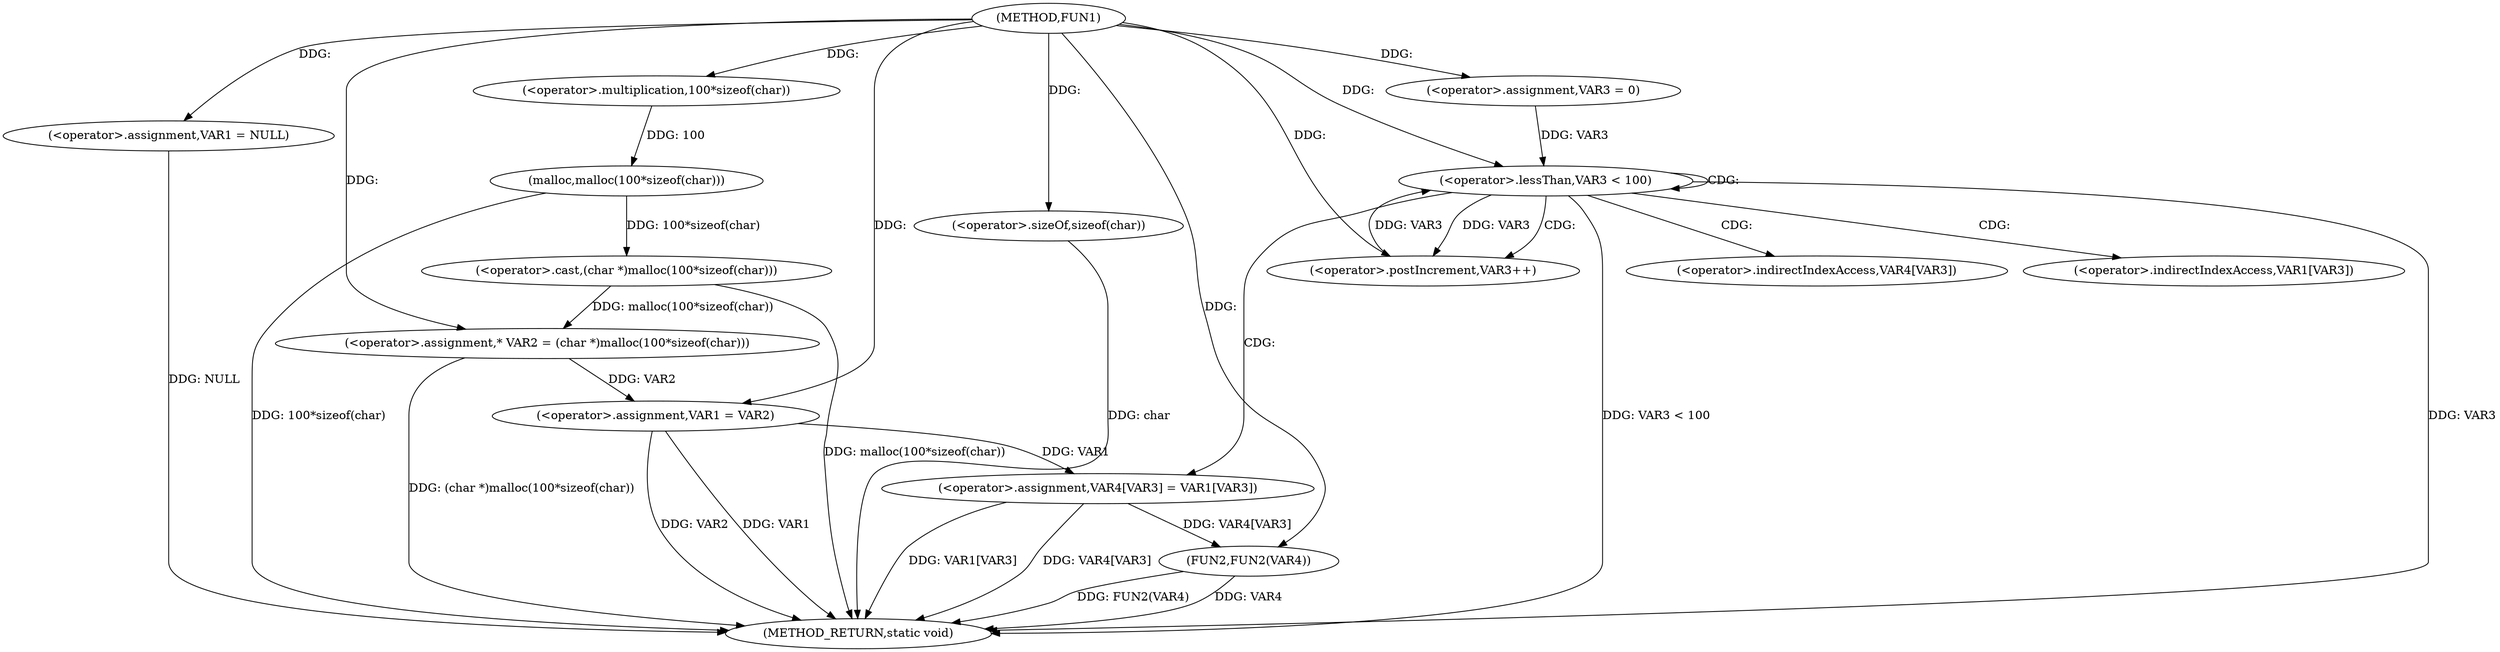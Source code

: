 digraph FUN1 {  
"1000100" [label = "(METHOD,FUN1)" ]
"1000142" [label = "(METHOD_RETURN,static void)" ]
"1000103" [label = "(<operator>.assignment,VAR1 = NULL)" ]
"1000108" [label = "(<operator>.assignment,* VAR2 = (char *)malloc(100*sizeof(char)))" ]
"1000110" [label = "(<operator>.cast,(char *)malloc(100*sizeof(char)))" ]
"1000112" [label = "(malloc,malloc(100*sizeof(char)))" ]
"1000113" [label = "(<operator>.multiplication,100*sizeof(char))" ]
"1000115" [label = "(<operator>.sizeOf,sizeof(char))" ]
"1000117" [label = "(<operator>.assignment,VAR1 = VAR2)" ]
"1000124" [label = "(<operator>.assignment,VAR3 = 0)" ]
"1000127" [label = "(<operator>.lessThan,VAR3 < 100)" ]
"1000130" [label = "(<operator>.postIncrement,VAR3++)" ]
"1000133" [label = "(<operator>.assignment,VAR4[VAR3] = VAR1[VAR3])" ]
"1000140" [label = "(FUN2,FUN2(VAR4))" ]
"1000134" [label = "(<operator>.indirectIndexAccess,VAR4[VAR3])" ]
"1000137" [label = "(<operator>.indirectIndexAccess,VAR1[VAR3])" ]
  "1000103" -> "1000142"  [ label = "DDG: NULL"] 
  "1000140" -> "1000142"  [ label = "DDG: VAR4"] 
  "1000140" -> "1000142"  [ label = "DDG: FUN2(VAR4)"] 
  "1000127" -> "1000142"  [ label = "DDG: VAR3 < 100"] 
  "1000117" -> "1000142"  [ label = "DDG: VAR1"] 
  "1000127" -> "1000142"  [ label = "DDG: VAR3"] 
  "1000117" -> "1000142"  [ label = "DDG: VAR2"] 
  "1000115" -> "1000142"  [ label = "DDG: char"] 
  "1000133" -> "1000142"  [ label = "DDG: VAR1[VAR3]"] 
  "1000133" -> "1000142"  [ label = "DDG: VAR4[VAR3]"] 
  "1000110" -> "1000142"  [ label = "DDG: malloc(100*sizeof(char))"] 
  "1000112" -> "1000142"  [ label = "DDG: 100*sizeof(char)"] 
  "1000108" -> "1000142"  [ label = "DDG: (char *)malloc(100*sizeof(char))"] 
  "1000100" -> "1000103"  [ label = "DDG: "] 
  "1000110" -> "1000108"  [ label = "DDG: malloc(100*sizeof(char))"] 
  "1000100" -> "1000108"  [ label = "DDG: "] 
  "1000112" -> "1000110"  [ label = "DDG: 100*sizeof(char)"] 
  "1000113" -> "1000112"  [ label = "DDG: 100"] 
  "1000100" -> "1000113"  [ label = "DDG: "] 
  "1000100" -> "1000115"  [ label = "DDG: "] 
  "1000108" -> "1000117"  [ label = "DDG: VAR2"] 
  "1000100" -> "1000117"  [ label = "DDG: "] 
  "1000100" -> "1000124"  [ label = "DDG: "] 
  "1000124" -> "1000127"  [ label = "DDG: VAR3"] 
  "1000130" -> "1000127"  [ label = "DDG: VAR3"] 
  "1000100" -> "1000127"  [ label = "DDG: "] 
  "1000127" -> "1000130"  [ label = "DDG: VAR3"] 
  "1000100" -> "1000130"  [ label = "DDG: "] 
  "1000117" -> "1000133"  [ label = "DDG: VAR1"] 
  "1000133" -> "1000140"  [ label = "DDG: VAR4[VAR3]"] 
  "1000100" -> "1000140"  [ label = "DDG: "] 
  "1000127" -> "1000137"  [ label = "CDG: "] 
  "1000127" -> "1000130"  [ label = "CDG: "] 
  "1000127" -> "1000133"  [ label = "CDG: "] 
  "1000127" -> "1000127"  [ label = "CDG: "] 
  "1000127" -> "1000134"  [ label = "CDG: "] 
}
